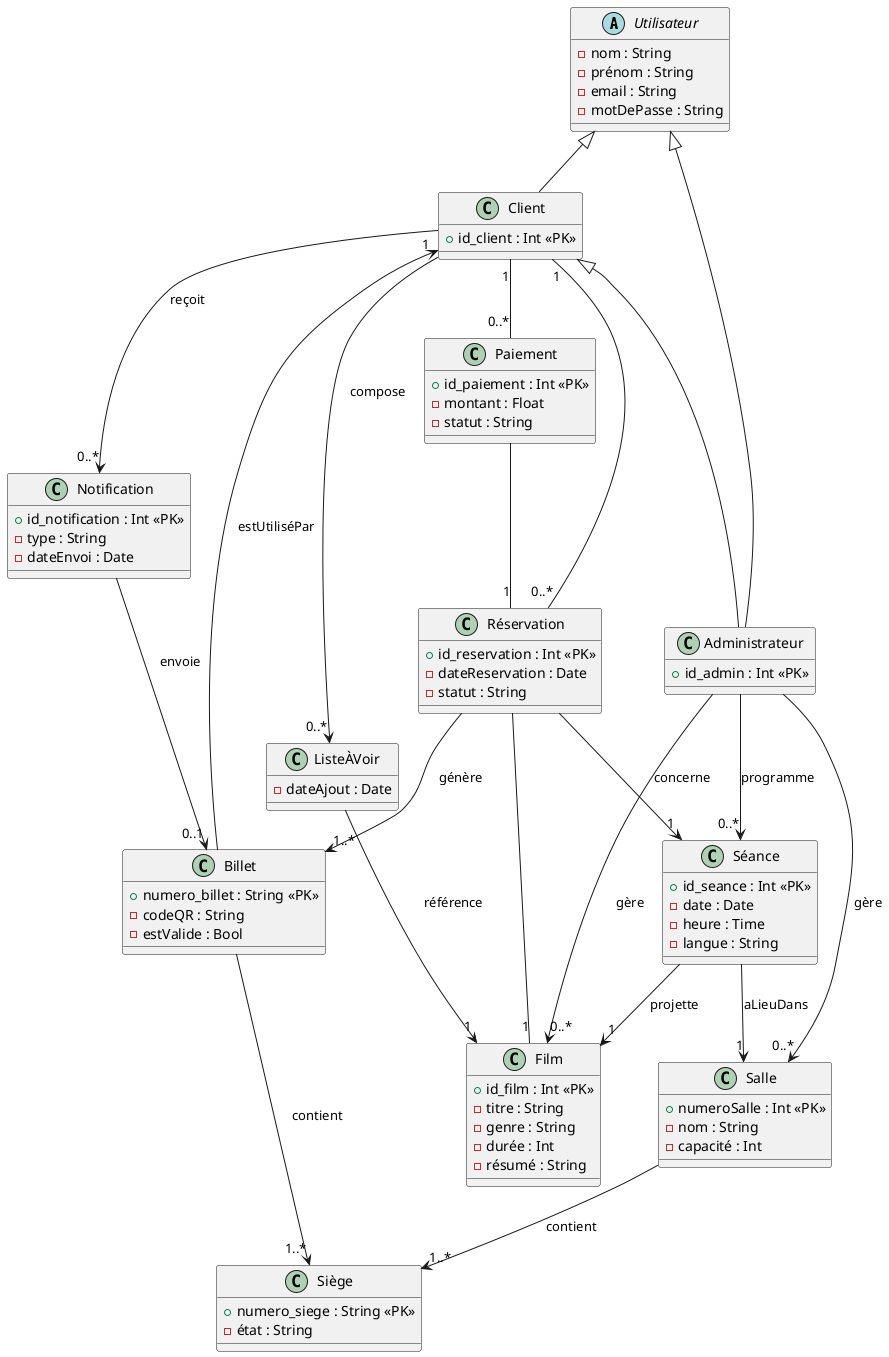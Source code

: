 @startuml

abstract class Utilisateur {
 
  - nom : String
  - prénom : String
  - email : String
  - motDePasse : String
}

class Client {
  + id_client : Int <<PK>>
}

class Administrateur {
  + id_admin : Int <<PK>>
}

Utilisateur <|-- Client
Utilisateur <|-- Administrateur
Client <|-- Administrateur

class Film {
  + id_film : Int <<PK>>
  - titre : String
  - genre : String
  - durée : Int
  - résumé : String
}

class Réservation {
  + id_reservation : Int <<PK>>
  - dateReservation : Date
  - statut : String
}

class Paiement {
  + id_paiement : Int <<PK>>
  - montant : Float
  - statut : String
}

class Salle {
  + numeroSalle : Int <<PK>>
  - nom : String
  - capacité : Int
}

class Séance {
  + id_seance : Int <<PK>>
  - date : Date
  - heure : Time
  - langue : String
}

class Billet {
  + numero_billet : String <<PK>>
  - codeQR : String
  - estValide : Bool
}

class Siège {
  + numero_siege : String <<PK>>
  - état : String
}

class Notification {
  + id_notification : Int <<PK>>
  - type : String
  - dateEnvoi : Date
}

class ListeÀVoir {
  - dateAjout : Date
}

' Associations principales

Client "1" -- "0..*" Réservation
Réservation -- "1" Film

Client "1" -- "0..*" Paiement
Paiement -- "1" Réservation

Réservation --> "1..*" Billet : génère
Réservation --> "1" Séance : concerne
Billet --> "1" Client : estUtiliséPar
Billet --> "1..*" Siège : contient
Séance --> "1" Film : projette
Séance --> "1" Salle : aLieuDans
Salle --> "1..*" Siège : contient
Client --> "0..*" Notification : reçoit
Notification --> "0..1" Billet : envoie
Client --> "0..*" ListeÀVoir : compose
ListeÀVoir --> "1" Film : référence
Administrateur --> "0..*" Film : gère
Administrateur --> "0..*" Salle : gère
Administrateur --> "0..*" Séance : programme

@enduml
